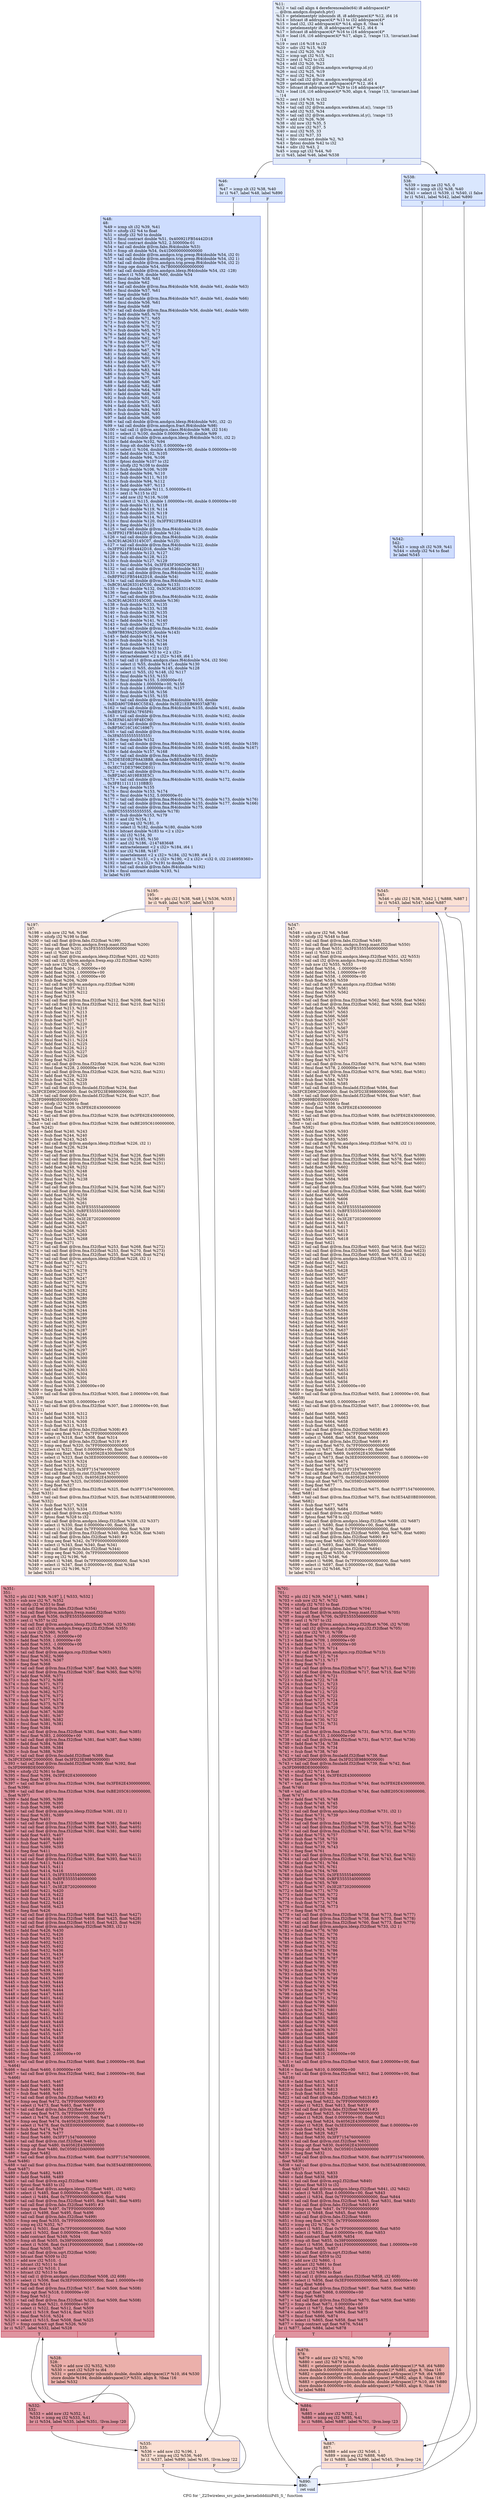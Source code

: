 digraph "CFG for '_Z25wireless_src_pulse_kernelidddiiiiPdS_S_' function" {
	label="CFG for '_Z25wireless_src_pulse_kernelidddiiiiPdS_S_' function";

	Node0x478c7a0 [shape=record,color="#3d50c3ff", style=filled, fillcolor="#c5d6f270",label="{%11:\l  %12 = tail call align 4 dereferenceable(64) i8 addrspace(4)*\l... @llvm.amdgcn.dispatch.ptr()\l  %13 = getelementptr inbounds i8, i8 addrspace(4)* %12, i64 16\l  %14 = bitcast i8 addrspace(4)* %13 to i32 addrspace(4)*\l  %15 = load i32, i32 addrspace(4)* %14, align 8, !tbaa !4\l  %16 = getelementptr i8, i8 addrspace(4)* %12, i64 6\l  %17 = bitcast i8 addrspace(4)* %16 to i16 addrspace(4)*\l  %18 = load i16, i16 addrspace(4)* %17, align 2, !range !13, !invariant.load\l... !14\l  %19 = zext i16 %18 to i32\l  %20 = udiv i32 %15, %19\l  %21 = mul i32 %20, %19\l  %22 = icmp ugt i32 %15, %21\l  %23 = zext i1 %22 to i32\l  %24 = add i32 %20, %23\l  %25 = tail call i32 @llvm.amdgcn.workgroup.id.y()\l  %26 = mul i32 %25, %19\l  %27 = mul i32 %24, %19\l  %28 = tail call i32 @llvm.amdgcn.workgroup.id.x()\l  %29 = getelementptr i8, i8 addrspace(4)* %12, i64 4\l  %30 = bitcast i8 addrspace(4)* %29 to i16 addrspace(4)*\l  %31 = load i16, i16 addrspace(4)* %30, align 4, !range !13, !invariant.load\l... !14\l  %32 = zext i16 %31 to i32\l  %33 = mul i32 %28, %32\l  %34 = tail call i32 @llvm.amdgcn.workitem.id.x(), !range !15\l  %35 = add i32 %33, %34\l  %36 = tail call i32 @llvm.amdgcn.workitem.id.y(), !range !15\l  %37 = add i32 %26, %36\l  %38 = shl nsw i32 %35, 5\l  %39 = shl nsw i32 %37, 5\l  %40 = mul i32 %35, 33\l  %41 = mul i32 %37, 33\l  %42 = fdiv contract double %2, %3\l  %43 = fptosi double %42 to i32\l  %44 = sdiv i32 %43, 2\l  %45 = icmp sgt i32 %44, %0\l  br i1 %45, label %46, label %538\l|{<s0>T|<s1>F}}"];
	Node0x478c7a0:s0 -> Node0x4791a10;
	Node0x478c7a0:s1 -> Node0x4791aa0;
	Node0x4791a10 [shape=record,color="#3d50c3ff", style=filled, fillcolor="#abc8fd70",label="{%46:\l46:                                               \l  %47 = icmp slt i32 %38, %40\l  br i1 %47, label %48, label %890\l|{<s0>T|<s1>F}}"];
	Node0x4791a10:s0 -> Node0x4791c70;
	Node0x4791a10:s1 -> Node0x4791cc0;
	Node0x4791c70 [shape=record,color="#3d50c3ff", style=filled, fillcolor="#8fb1fe70",label="{%48:\l48:                                               \l  %49 = icmp slt i32 %39, %41\l  %50 = sitofp i32 %4 to float\l  %51 = sitofp i32 %0 to double\l  %52 = fmul contract double %51, 0x400921FB54442D18\l  %53 = fmul contract double %52, 2.500000e-01\l  %54 = tail call double @llvm.fabs.f64(double %53)\l  %55 = fcmp olt double %54, 0x41D0000000000000\l  %56 = tail call double @llvm.amdgcn.trig.preop.f64(double %54, i32 0)\l  %57 = tail call double @llvm.amdgcn.trig.preop.f64(double %54, i32 1)\l  %58 = tail call double @llvm.amdgcn.trig.preop.f64(double %54, i32 2)\l  %59 = fcmp oge double %54, 0x7B00000000000000\l  %60 = tail call double @llvm.amdgcn.ldexp.f64(double %54, i32 -128)\l  %61 = select i1 %59, double %60, double %54\l  %62 = fmul double %58, %61\l  %63 = fneg double %62\l  %64 = tail call double @llvm.fma.f64(double %58, double %61, double %63)\l  %65 = fmul double %57, %61\l  %66 = fneg double %65\l  %67 = tail call double @llvm.fma.f64(double %57, double %61, double %66)\l  %68 = fmul double %56, %61\l  %69 = fneg double %68\l  %70 = tail call double @llvm.fma.f64(double %56, double %61, double %69)\l  %71 = fadd double %65, %70\l  %72 = fsub double %71, %65\l  %73 = fsub double %71, %72\l  %74 = fsub double %70, %72\l  %75 = fsub double %65, %73\l  %76 = fadd double %74, %75\l  %77 = fadd double %62, %67\l  %78 = fsub double %77, %62\l  %79 = fsub double %77, %78\l  %80 = fsub double %67, %78\l  %81 = fsub double %62, %79\l  %82 = fadd double %80, %81\l  %83 = fadd double %77, %76\l  %84 = fsub double %83, %77\l  %85 = fsub double %83, %84\l  %86 = fsub double %76, %84\l  %87 = fsub double %77, %85\l  %88 = fadd double %86, %87\l  %89 = fadd double %82, %88\l  %90 = fadd double %64, %89\l  %91 = fadd double %68, %71\l  %92 = fsub double %91, %68\l  %93 = fsub double %71, %92\l  %94 = fadd double %93, %83\l  %95 = fsub double %94, %93\l  %96 = fsub double %83, %95\l  %97 = fadd double %96, %90\l  %98 = tail call double @llvm.amdgcn.ldexp.f64(double %91, i32 -2)\l  %99 = tail call double @llvm.amdgcn.fract.f64(double %98)\l  %100 = tail call i1 @llvm.amdgcn.class.f64(double %98, i32 516)\l  %101 = select i1 %100, double 0.000000e+00, double %99\l  %102 = tail call double @llvm.amdgcn.ldexp.f64(double %101, i32 2)\l  %103 = fadd double %102, %94\l  %104 = fcmp olt double %103, 0.000000e+00\l  %105 = select i1 %104, double 4.000000e+00, double 0.000000e+00\l  %106 = fadd double %102, %105\l  %107 = fadd double %94, %106\l  %108 = fptosi double %107 to i32\l  %109 = sitofp i32 %108 to double\l  %110 = fsub double %106, %109\l  %111 = fadd double %94, %110\l  %112 = fsub double %111, %110\l  %113 = fsub double %94, %112\l  %114 = fadd double %97, %113\l  %115 = fcmp oge double %111, 5.000000e-01\l  %116 = zext i1 %115 to i32\l  %117 = add nsw i32 %116, %108\l  %118 = select i1 %115, double 1.000000e+00, double 0.000000e+00\l  %119 = fsub double %111, %118\l  %120 = fadd double %119, %114\l  %121 = fsub double %120, %119\l  %122 = fsub double %114, %121\l  %123 = fmul double %120, 0x3FF921FB54442D18\l  %124 = fneg double %123\l  %125 = tail call double @llvm.fma.f64(double %120, double\l... 0x3FF921FB54442D18, double %124)\l  %126 = tail call double @llvm.fma.f64(double %120, double\l... 0x3C91A62633145C07, double %125)\l  %127 = tail call double @llvm.fma.f64(double %122, double\l... 0x3FF921FB54442D18, double %126)\l  %128 = fadd double %123, %127\l  %129 = fsub double %128, %123\l  %130 = fsub double %127, %129\l  %131 = fmul double %54, 0x3FE45F306DC9C883\l  %132 = tail call double @llvm.rint.f64(double %131)\l  %133 = tail call double @llvm.fma.f64(double %132, double\l... 0xBFF921FB54442D18, double %54)\l  %134 = tail call double @llvm.fma.f64(double %132, double\l... 0xBC91A62633145C00, double %133)\l  %135 = fmul double %132, 0x3C91A62633145C00\l  %136 = fneg double %135\l  %137 = tail call double @llvm.fma.f64(double %132, double\l... 0x3C91A62633145C00, double %136)\l  %138 = fsub double %133, %135\l  %139 = fsub double %133, %138\l  %140 = fsub double %139, %135\l  %141 = fsub double %138, %134\l  %142 = fadd double %141, %140\l  %143 = fsub double %142, %137\l  %144 = tail call double @llvm.fma.f64(double %132, double\l... 0xB97B839A252049C0, double %143)\l  %145 = fadd double %134, %144\l  %146 = fsub double %145, %134\l  %147 = fsub double %144, %146\l  %148 = fptosi double %132 to i32\l  %149 = bitcast double %53 to \<2 x i32\>\l  %150 = extractelement \<2 x i32\> %149, i64 1\l  %151 = tail call i1 @llvm.amdgcn.class.f64(double %54, i32 504)\l  %152 = select i1 %55, double %147, double %130\l  %153 = select i1 %55, double %145, double %128\l  %154 = select i1 %55, i32 %148, i32 %117\l  %155 = fmul double %153, %153\l  %156 = fmul double %155, 5.000000e-01\l  %157 = fsub double 1.000000e+00, %156\l  %158 = fsub double 1.000000e+00, %157\l  %159 = fsub double %158, %156\l  %160 = fmul double %155, %155\l  %161 = tail call double @llvm.fma.f64(double %155, double\l... 0xBDA907DB46CC5E42, double 0x3E21EEB69037AB78)\l  %162 = tail call double @llvm.fma.f64(double %155, double %161, double\l... 0xBE927E4FA17F65F6)\l  %163 = tail call double @llvm.fma.f64(double %155, double %162, double\l... 0x3EFA01A019F4EC90)\l  %164 = tail call double @llvm.fma.f64(double %155, double %163, double\l... 0xBF56C16C16C16967)\l  %165 = tail call double @llvm.fma.f64(double %155, double %164, double\l... 0x3FA5555555555555)\l  %166 = fneg double %152\l  %167 = tail call double @llvm.fma.f64(double %153, double %166, double %159)\l  %168 = tail call double @llvm.fma.f64(double %160, double %165, double %167)\l  %169 = fadd double %157, %168\l  %170 = tail call double @llvm.fma.f64(double %155, double\l... 0x3DE5E0B2F9A43BB8, double 0xBE5AE600B42FDFA7)\l  %171 = tail call double @llvm.fma.f64(double %155, double %170, double\l... 0x3EC71DE3796CDE01)\l  %172 = tail call double @llvm.fma.f64(double %155, double %171, double\l... 0xBF2A01A019E83E5C)\l  %173 = tail call double @llvm.fma.f64(double %155, double %172, double\l... 0x3F81111111110BB3)\l  %174 = fneg double %155\l  %175 = fmul double %153, %174\l  %176 = fmul double %152, 5.000000e-01\l  %177 = tail call double @llvm.fma.f64(double %175, double %173, double %176)\l  %178 = tail call double @llvm.fma.f64(double %155, double %177, double %166)\l  %179 = tail call double @llvm.fma.f64(double %175, double\l... 0xBFC5555555555555, double %178)\l  %180 = fsub double %153, %179\l  %181 = and i32 %154, 1\l  %182 = icmp eq i32 %181, 0\l  %183 = select i1 %182, double %180, double %169\l  %184 = bitcast double %183 to \<2 x i32\>\l  %185 = shl i32 %154, 30\l  %186 = xor i32 %185, %150\l  %187 = and i32 %186, -2147483648\l  %188 = extractelement \<2 x i32\> %184, i64 1\l  %189 = xor i32 %188, %187\l  %190 = insertelement \<2 x i32\> %184, i32 %189, i64 1\l  %191 = select i1 %151, \<2 x i32\> %190, \<2 x i32\> \<i32 0, i32 2146959360\>\l  %192 = bitcast \<2 x i32\> %191 to double\l  %193 = tail call double @llvm.fabs.f64(double %192)\l  %194 = fmul contract double %193, %1\l  br label %195\l}"];
	Node0x4791c70 -> Node0x479aca0;
	Node0x479aca0 [shape=record,color="#3d50c3ff", style=filled, fillcolor="#f7b99e70",label="{%195:\l195:                                              \l  %196 = phi i32 [ %38, %48 ], [ %536, %535 ]\l  br i1 %49, label %197, label %535\l|{<s0>T|<s1>F}}"];
	Node0x479aca0:s0 -> Node0x479aee0;
	Node0x479aca0:s1 -> Node0x479ada0;
	Node0x479aee0 [shape=record,color="#3d50c3ff", style=filled, fillcolor="#efcebd70",label="{%197:\l197:                                              \l  %198 = sub nsw i32 %6, %196\l  %199 = sitofp i32 %198 to float\l  %200 = tail call float @llvm.fabs.f32(float %199)\l  %201 = tail call float @llvm.amdgcn.frexp.mant.f32(float %200)\l  %202 = fcmp olt float %201, 0x3FE5555560000000\l  %203 = zext i1 %202 to i32\l  %204 = tail call float @llvm.amdgcn.ldexp.f32(float %201, i32 %203)\l  %205 = tail call i32 @llvm.amdgcn.frexp.exp.i32.f32(float %200)\l  %206 = sub nsw i32 %205, %203\l  %207 = fadd float %204, -1.000000e+00\l  %208 = fadd float %204, 1.000000e+00\l  %209 = fadd float %208, -1.000000e+00\l  %210 = fsub float %204, %209\l  %211 = tail call float @llvm.amdgcn.rcp.f32(float %208)\l  %212 = fmul float %207, %211\l  %213 = fmul float %208, %212\l  %214 = fneg float %213\l  %215 = tail call float @llvm.fma.f32(float %212, float %208, float %214)\l  %216 = tail call float @llvm.fma.f32(float %212, float %210, float %215)\l  %217 = fadd float %213, %216\l  %218 = fsub float %217, %213\l  %219 = fsub float %216, %218\l  %220 = fsub float %207, %217\l  %221 = fsub float %207, %220\l  %222 = fsub float %221, %217\l  %223 = fsub float %222, %219\l  %224 = fadd float %220, %223\l  %225 = fmul float %211, %224\l  %226 = fadd float %212, %225\l  %227 = fsub float %226, %212\l  %228 = fsub float %225, %227\l  %229 = fmul float %226, %226\l  %230 = fneg float %229\l  %231 = tail call float @llvm.fma.f32(float %226, float %226, float %230)\l  %232 = fmul float %228, 2.000000e+00\l  %233 = tail call float @llvm.fma.f32(float %226, float %232, float %231)\l  %234 = fadd float %229, %233\l  %235 = fsub float %234, %229\l  %236 = fsub float %233, %235\l  %237 = tail call float @llvm.fmuladd.f32(float %234, float\l... 0x3FCED89C20000000, float 0x3FD23E9880000000)\l  %238 = tail call float @llvm.fmuladd.f32(float %234, float %237, float\l... 0x3FD999BDE0000000)\l  %239 = sitofp i32 %206 to float\l  %240 = fmul float %239, 0x3FE62E4300000000\l  %241 = fneg float %240\l  %242 = tail call float @llvm.fma.f32(float %239, float 0x3FE62E4300000000,\l... float %241)\l  %243 = tail call float @llvm.fma.f32(float %239, float 0xBE205C6100000000,\l... float %242)\l  %244 = fadd float %240, %243\l  %245 = fsub float %244, %240\l  %246 = fsub float %243, %245\l  %247 = tail call float @llvm.amdgcn.ldexp.f32(float %226, i32 1)\l  %248 = fmul float %226, %234\l  %249 = fneg float %248\l  %250 = tail call float @llvm.fma.f32(float %234, float %226, float %249)\l  %251 = tail call float @llvm.fma.f32(float %234, float %228, float %250)\l  %252 = tail call float @llvm.fma.f32(float %236, float %226, float %251)\l  %253 = fadd float %248, %252\l  %254 = fsub float %253, %248\l  %255 = fsub float %252, %254\l  %256 = fmul float %234, %238\l  %257 = fneg float %256\l  %258 = tail call float @llvm.fma.f32(float %234, float %238, float %257)\l  %259 = tail call float @llvm.fma.f32(float %236, float %238, float %258)\l  %260 = fadd float %256, %259\l  %261 = fsub float %260, %256\l  %262 = fsub float %259, %261\l  %263 = fadd float %260, 0x3FE5555540000000\l  %264 = fadd float %263, 0xBFE5555540000000\l  %265 = fsub float %260, %264\l  %266 = fadd float %262, 0x3E2E720200000000\l  %267 = fadd float %266, %265\l  %268 = fadd float %263, %267\l  %269 = fsub float %268, %263\l  %270 = fsub float %267, %269\l  %271 = fmul float %253, %268\l  %272 = fneg float %271\l  %273 = tail call float @llvm.fma.f32(float %253, float %268, float %272)\l  %274 = tail call float @llvm.fma.f32(float %253, float %270, float %273)\l  %275 = tail call float @llvm.fma.f32(float %255, float %268, float %274)\l  %276 = tail call float @llvm.amdgcn.ldexp.f32(float %228, i32 1)\l  %277 = fadd float %271, %275\l  %278 = fsub float %277, %271\l  %279 = fsub float %275, %278\l  %280 = fadd float %247, %277\l  %281 = fsub float %280, %247\l  %282 = fsub float %277, %281\l  %283 = fadd float %276, %279\l  %284 = fadd float %283, %282\l  %285 = fadd float %280, %284\l  %286 = fsub float %285, %280\l  %287 = fsub float %284, %286\l  %288 = fadd float %244, %285\l  %289 = fsub float %288, %244\l  %290 = fsub float %288, %289\l  %291 = fsub float %244, %290\l  %292 = fsub float %285, %289\l  %293 = fadd float %292, %291\l  %294 = fadd float %246, %287\l  %295 = fsub float %294, %246\l  %296 = fsub float %294, %295\l  %297 = fsub float %246, %296\l  %298 = fsub float %287, %295\l  %299 = fadd float %298, %297\l  %300 = fadd float %294, %293\l  %301 = fadd float %288, %300\l  %302 = fsub float %301, %288\l  %303 = fsub float %300, %302\l  %304 = fadd float %299, %303\l  %305 = fadd float %301, %304\l  %306 = fsub float %305, %301\l  %307 = fsub float %304, %306\l  %308 = fmul float %305, 2.000000e+00\l  %309 = fneg float %308\l  %310 = tail call float @llvm.fma.f32(float %305, float 2.000000e+00, float\l... %309)\l  %311 = fmul float %305, 0.000000e+00\l  %312 = tail call float @llvm.fma.f32(float %307, float 2.000000e+00, float\l... %311)\l  %313 = fadd float %310, %312\l  %314 = fadd float %308, %313\l  %315 = fsub float %314, %308\l  %316 = fsub float %313, %315\l  %317 = tail call float @llvm.fabs.f32(float %308) #3\l  %318 = fcmp oeq float %317, 0x7FF0000000000000\l  %319 = select i1 %318, float %308, float %314\l  %320 = tail call float @llvm.fabs.f32(float %319) #3\l  %321 = fcmp oeq float %320, 0x7FF0000000000000\l  %322 = select i1 %321, float 0.000000e+00, float %316\l  %323 = fcmp oeq float %319, 0x40562E4300000000\l  %324 = select i1 %323, float 0x3EE0000000000000, float 0.000000e+00\l  %325 = fsub float %319, %324\l  %326 = fadd float %324, %322\l  %327 = fmul float %325, 0x3FF7154760000000\l  %328 = tail call float @llvm.rint.f32(float %327)\l  %329 = fcmp ogt float %325, 0x40562E4300000000\l  %330 = fcmp olt float %325, 0xC059D1DA00000000\l  %331 = fneg float %327\l  %332 = tail call float @llvm.fma.f32(float %325, float 0x3FF7154760000000,\l... float %331)\l  %333 = tail call float @llvm.fma.f32(float %325, float 0x3E54AE0BE0000000,\l... float %332)\l  %334 = fsub float %327, %328\l  %335 = fadd float %333, %334\l  %336 = tail call float @llvm.exp2.f32(float %335)\l  %337 = fptosi float %328 to i32\l  %338 = tail call float @llvm.amdgcn.ldexp.f32(float %336, i32 %337)\l  %339 = select i1 %330, float 0.000000e+00, float %338\l  %340 = select i1 %329, float 0x7FF0000000000000, float %339\l  %341 = tail call float @llvm.fma.f32(float %340, float %326, float %340)\l  %342 = tail call float @llvm.fabs.f32(float %340) #3\l  %343 = fcmp oeq float %342, 0x7FF0000000000000\l  %344 = select i1 %343, float %340, float %341\l  %345 = tail call float @llvm.fabs.f32(float %344)\l  %346 = fcmp oeq float %200, 0x7FF0000000000000\l  %347 = icmp eq i32 %196, %6\l  %348 = select i1 %346, float 0x7FF0000000000000, float %345\l  %349 = select i1 %347, float 0.000000e+00, float %348\l  %350 = mul nsw i32 %196, %27\l  br label %351\l}"];
	Node0x479aee0 -> Node0x47a3110;
	Node0x47a3110 [shape=record,color="#b70d28ff", style=filled, fillcolor="#b70d2870",label="{%351:\l351:                                              \l  %352 = phi i32 [ %39, %197 ], [ %533, %532 ]\l  %353 = sub nsw i32 %7, %352\l  %354 = sitofp i32 %353 to float\l  %355 = tail call float @llvm.fabs.f32(float %354)\l  %356 = tail call float @llvm.amdgcn.frexp.mant.f32(float %355)\l  %357 = fcmp olt float %356, 0x3FE5555560000000\l  %358 = zext i1 %357 to i32\l  %359 = tail call float @llvm.amdgcn.ldexp.f32(float %356, i32 %358)\l  %360 = tail call i32 @llvm.amdgcn.frexp.exp.i32.f32(float %355)\l  %361 = sub nsw i32 %360, %358\l  %362 = fadd float %359, -1.000000e+00\l  %363 = fadd float %359, 1.000000e+00\l  %364 = fadd float %363, -1.000000e+00\l  %365 = fsub float %359, %364\l  %366 = tail call float @llvm.amdgcn.rcp.f32(float %363)\l  %367 = fmul float %362, %366\l  %368 = fmul float %363, %367\l  %369 = fneg float %368\l  %370 = tail call float @llvm.fma.f32(float %367, float %363, float %369)\l  %371 = tail call float @llvm.fma.f32(float %367, float %365, float %370)\l  %372 = fadd float %368, %371\l  %373 = fsub float %372, %368\l  %374 = fsub float %371, %373\l  %375 = fsub float %362, %372\l  %376 = fsub float %362, %375\l  %377 = fsub float %376, %372\l  %378 = fsub float %377, %374\l  %379 = fadd float %375, %378\l  %380 = fmul float %366, %379\l  %381 = fadd float %367, %380\l  %382 = fsub float %381, %367\l  %383 = fsub float %380, %382\l  %384 = fmul float %381, %381\l  %385 = fneg float %384\l  %386 = tail call float @llvm.fma.f32(float %381, float %381, float %385)\l  %387 = fmul float %383, 2.000000e+00\l  %388 = tail call float @llvm.fma.f32(float %381, float %387, float %386)\l  %389 = fadd float %384, %388\l  %390 = fsub float %389, %384\l  %391 = fsub float %388, %390\l  %392 = tail call float @llvm.fmuladd.f32(float %389, float\l... 0x3FCED89C20000000, float 0x3FD23E9880000000)\l  %393 = tail call float @llvm.fmuladd.f32(float %389, float %392, float\l... 0x3FD999BDE0000000)\l  %394 = sitofp i32 %361 to float\l  %395 = fmul float %394, 0x3FE62E4300000000\l  %396 = fneg float %395\l  %397 = tail call float @llvm.fma.f32(float %394, float 0x3FE62E4300000000,\l... float %396)\l  %398 = tail call float @llvm.fma.f32(float %394, float 0xBE205C6100000000,\l... float %397)\l  %399 = fadd float %395, %398\l  %400 = fsub float %399, %395\l  %401 = fsub float %398, %400\l  %402 = tail call float @llvm.amdgcn.ldexp.f32(float %381, i32 1)\l  %403 = fmul float %381, %389\l  %404 = fneg float %403\l  %405 = tail call float @llvm.fma.f32(float %389, float %381, float %404)\l  %406 = tail call float @llvm.fma.f32(float %389, float %383, float %405)\l  %407 = tail call float @llvm.fma.f32(float %391, float %381, float %406)\l  %408 = fadd float %403, %407\l  %409 = fsub float %408, %403\l  %410 = fsub float %407, %409\l  %411 = fmul float %389, %393\l  %412 = fneg float %411\l  %413 = tail call float @llvm.fma.f32(float %389, float %393, float %412)\l  %414 = tail call float @llvm.fma.f32(float %391, float %393, float %413)\l  %415 = fadd float %411, %414\l  %416 = fsub float %415, %411\l  %417 = fsub float %414, %416\l  %418 = fadd float %415, 0x3FE5555540000000\l  %419 = fadd float %418, 0xBFE5555540000000\l  %420 = fsub float %415, %419\l  %421 = fadd float %417, 0x3E2E720200000000\l  %422 = fadd float %421, %420\l  %423 = fadd float %418, %422\l  %424 = fsub float %423, %418\l  %425 = fsub float %422, %424\l  %426 = fmul float %408, %423\l  %427 = fneg float %426\l  %428 = tail call float @llvm.fma.f32(float %408, float %423, float %427)\l  %429 = tail call float @llvm.fma.f32(float %408, float %425, float %428)\l  %430 = tail call float @llvm.fma.f32(float %410, float %423, float %429)\l  %431 = tail call float @llvm.amdgcn.ldexp.f32(float %383, i32 1)\l  %432 = fadd float %426, %430\l  %433 = fsub float %432, %426\l  %434 = fsub float %430, %433\l  %435 = fadd float %402, %432\l  %436 = fsub float %435, %402\l  %437 = fsub float %432, %436\l  %438 = fadd float %431, %434\l  %439 = fadd float %438, %437\l  %440 = fadd float %435, %439\l  %441 = fsub float %440, %435\l  %442 = fsub float %439, %441\l  %443 = fadd float %399, %440\l  %444 = fsub float %443, %399\l  %445 = fsub float %443, %444\l  %446 = fsub float %399, %445\l  %447 = fsub float %440, %444\l  %448 = fadd float %447, %446\l  %449 = fadd float %401, %442\l  %450 = fsub float %449, %401\l  %451 = fsub float %449, %450\l  %452 = fsub float %401, %451\l  %453 = fsub float %442, %450\l  %454 = fadd float %453, %452\l  %455 = fadd float %449, %448\l  %456 = fadd float %443, %455\l  %457 = fsub float %456, %443\l  %458 = fsub float %455, %457\l  %459 = fadd float %454, %458\l  %460 = fadd float %456, %459\l  %461 = fsub float %460, %456\l  %462 = fsub float %459, %461\l  %463 = fmul float %460, 2.000000e+00\l  %464 = fneg float %463\l  %465 = tail call float @llvm.fma.f32(float %460, float 2.000000e+00, float\l... %464)\l  %466 = fmul float %460, 0.000000e+00\l  %467 = tail call float @llvm.fma.f32(float %462, float 2.000000e+00, float\l... %466)\l  %468 = fadd float %465, %467\l  %469 = fadd float %463, %468\l  %470 = fsub float %469, %463\l  %471 = fsub float %468, %470\l  %472 = tail call float @llvm.fabs.f32(float %463) #3\l  %473 = fcmp oeq float %472, 0x7FF0000000000000\l  %474 = select i1 %473, float %463, float %469\l  %475 = tail call float @llvm.fabs.f32(float %474) #3\l  %476 = fcmp oeq float %475, 0x7FF0000000000000\l  %477 = select i1 %476, float 0.000000e+00, float %471\l  %478 = fcmp oeq float %474, 0x40562E4300000000\l  %479 = select i1 %478, float 0x3EE0000000000000, float 0.000000e+00\l  %480 = fsub float %474, %479\l  %481 = fadd float %479, %477\l  %482 = fmul float %480, 0x3FF7154760000000\l  %483 = tail call float @llvm.rint.f32(float %482)\l  %484 = fcmp ogt float %480, 0x40562E4300000000\l  %485 = fcmp olt float %480, 0xC059D1DA00000000\l  %486 = fneg float %482\l  %487 = tail call float @llvm.fma.f32(float %480, float 0x3FF7154760000000,\l... float %486)\l  %488 = tail call float @llvm.fma.f32(float %480, float 0x3E54AE0BE0000000,\l... float %487)\l  %489 = fsub float %482, %483\l  %490 = fadd float %488, %489\l  %491 = tail call float @llvm.exp2.f32(float %490)\l  %492 = fptosi float %483 to i32\l  %493 = tail call float @llvm.amdgcn.ldexp.f32(float %491, i32 %492)\l  %494 = select i1 %485, float 0.000000e+00, float %493\l  %495 = select i1 %484, float 0x7FF0000000000000, float %494\l  %496 = tail call float @llvm.fma.f32(float %495, float %481, float %495)\l  %497 = tail call float @llvm.fabs.f32(float %495) #3\l  %498 = fcmp oeq float %497, 0x7FF0000000000000\l  %499 = select i1 %498, float %495, float %496\l  %500 = tail call float @llvm.fabs.f32(float %499)\l  %501 = fcmp oeq float %355, 0x7FF0000000000000\l  %502 = icmp eq i32 %352, %7\l  %503 = select i1 %501, float 0x7FF0000000000000, float %500\l  %504 = select i1 %502, float 0.000000e+00, float %503\l  %505 = fadd contract float %349, %504\l  %506 = fcmp olt float %505, 0x39F0000000000000\l  %507 = select i1 %506, float 0x41F0000000000000, float 1.000000e+00\l  %508 = fmul float %505, %507\l  %509 = tail call float @llvm.sqrt.f32(float %508)\l  %510 = bitcast float %509 to i32\l  %511 = add nsw i32 %510, -1\l  %512 = bitcast i32 %511 to float\l  %513 = add nsw i32 %510, 1\l  %514 = bitcast i32 %513 to float\l  %515 = tail call i1 @llvm.amdgcn.class.f32(float %508, i32 608)\l  %516 = select i1 %506, float 0x3EF0000000000000, float 1.000000e+00\l  %517 = fneg float %514\l  %518 = tail call float @llvm.fma.f32(float %517, float %509, float %508)\l  %519 = fcmp ogt float %518, 0.000000e+00\l  %520 = fneg float %512\l  %521 = tail call float @llvm.fma.f32(float %520, float %509, float %508)\l  %522 = fcmp ole float %521, 0.000000e+00\l  %523 = select i1 %522, float %512, float %509\l  %524 = select i1 %519, float %514, float %523\l  %525 = fmul float %516, %524\l  %526 = select i1 %515, float %508, float %525\l  %527 = fcmp contract ugt float %526, %50\l  br i1 %527, label %532, label %528\l|{<s0>T|<s1>F}}"];
	Node0x47a3110:s0 -> Node0x47a31d0;
	Node0x47a3110:s1 -> Node0x479ec80;
	Node0x479ec80 [shape=record,color="#3d50c3ff", style=filled, fillcolor="#d24b4070",label="{%528:\l528:                                              \l  %529 = add nsw i32 %352, %350\l  %530 = sext i32 %529 to i64\l  %531 = getelementptr inbounds double, double addrspace(1)* %10, i64 %530\l  store double %194, double addrspace(1)* %531, align 8, !tbaa !16\l  br label %532\l}"];
	Node0x479ec80 -> Node0x47a31d0;
	Node0x47a31d0 [shape=record,color="#b70d28ff", style=filled, fillcolor="#b70d2870",label="{%532:\l532:                                              \l  %533 = add nsw i32 %352, 1\l  %534 = icmp eq i32 %533, %41\l  br i1 %534, label %535, label %351, !llvm.loop !20\l|{<s0>T|<s1>F}}"];
	Node0x47a31d0:s0 -> Node0x479ada0;
	Node0x47a31d0:s1 -> Node0x47a3110;
	Node0x479ada0 [shape=record,color="#3d50c3ff", style=filled, fillcolor="#f7b99e70",label="{%535:\l535:                                              \l  %536 = add nsw i32 %196, 1\l  %537 = icmp eq i32 %536, %40\l  br i1 %537, label %890, label %195, !llvm.loop !22\l|{<s0>T|<s1>F}}"];
	Node0x479ada0:s0 -> Node0x4791cc0;
	Node0x479ada0:s1 -> Node0x479aca0;
	Node0x4791aa0 [shape=record,color="#3d50c3ff", style=filled, fillcolor="#abc8fd70",label="{%538:\l538:                                              \l  %539 = icmp ne i32 %5, 0\l  %540 = icmp slt i32 %38, %40\l  %541 = select i1 %539, i1 %540, i1 false\l  br i1 %541, label %542, label %890\l|{<s0>T|<s1>F}}"];
	Node0x4791aa0:s0 -> Node0x47ad450;
	Node0x4791aa0:s1 -> Node0x4791cc0;
	Node0x47ad450 [shape=record,color="#3d50c3ff", style=filled, fillcolor="#8fb1fe70",label="{%542:\l542:                                              \l  %543 = icmp slt i32 %39, %41\l  %544 = sitofp i32 %4 to float\l  br label %545\l}"];
	Node0x47ad450 -> Node0x47ad650;
	Node0x47ad650 [shape=record,color="#3d50c3ff", style=filled, fillcolor="#f7b99e70",label="{%545:\l545:                                              \l  %546 = phi i32 [ %38, %542 ], [ %888, %887 ]\l  br i1 %543, label %547, label %887\l|{<s0>T|<s1>F}}"];
	Node0x47ad650:s0 -> Node0x47ad850;
	Node0x47ad650:s1 -> Node0x47ad710;
	Node0x47ad850 [shape=record,color="#3d50c3ff", style=filled, fillcolor="#efcebd70",label="{%547:\l547:                                              \l  %548 = sub nsw i32 %6, %546\l  %549 = sitofp i32 %548 to float\l  %550 = tail call float @llvm.fabs.f32(float %549)\l  %551 = tail call float @llvm.amdgcn.frexp.mant.f32(float %550)\l  %552 = fcmp olt float %551, 0x3FE5555560000000\l  %553 = zext i1 %552 to i32\l  %554 = tail call float @llvm.amdgcn.ldexp.f32(float %551, i32 %553)\l  %555 = tail call i32 @llvm.amdgcn.frexp.exp.i32.f32(float %550)\l  %556 = sub nsw i32 %555, %553\l  %557 = fadd float %554, -1.000000e+00\l  %558 = fadd float %554, 1.000000e+00\l  %559 = fadd float %558, -1.000000e+00\l  %560 = fsub float %554, %559\l  %561 = tail call float @llvm.amdgcn.rcp.f32(float %558)\l  %562 = fmul float %557, %561\l  %563 = fmul float %558, %562\l  %564 = fneg float %563\l  %565 = tail call float @llvm.fma.f32(float %562, float %558, float %564)\l  %566 = tail call float @llvm.fma.f32(float %562, float %560, float %565)\l  %567 = fadd float %563, %566\l  %568 = fsub float %567, %563\l  %569 = fsub float %566, %568\l  %570 = fsub float %557, %567\l  %571 = fsub float %557, %570\l  %572 = fsub float %571, %567\l  %573 = fsub float %572, %569\l  %574 = fadd float %570, %573\l  %575 = fmul float %561, %574\l  %576 = fadd float %562, %575\l  %577 = fsub float %576, %562\l  %578 = fsub float %575, %577\l  %579 = fmul float %576, %576\l  %580 = fneg float %579\l  %581 = tail call float @llvm.fma.f32(float %576, float %576, float %580)\l  %582 = fmul float %578, 2.000000e+00\l  %583 = tail call float @llvm.fma.f32(float %576, float %582, float %581)\l  %584 = fadd float %579, %583\l  %585 = fsub float %584, %579\l  %586 = fsub float %583, %585\l  %587 = tail call float @llvm.fmuladd.f32(float %584, float\l... 0x3FCED89C20000000, float 0x3FD23E9880000000)\l  %588 = tail call float @llvm.fmuladd.f32(float %584, float %587, float\l... 0x3FD999BDE0000000)\l  %589 = sitofp i32 %556 to float\l  %590 = fmul float %589, 0x3FE62E4300000000\l  %591 = fneg float %590\l  %592 = tail call float @llvm.fma.f32(float %589, float 0x3FE62E4300000000,\l... float %591)\l  %593 = tail call float @llvm.fma.f32(float %589, float 0xBE205C6100000000,\l... float %592)\l  %594 = fadd float %590, %593\l  %595 = fsub float %594, %590\l  %596 = fsub float %593, %595\l  %597 = tail call float @llvm.amdgcn.ldexp.f32(float %576, i32 1)\l  %598 = fmul float %576, %584\l  %599 = fneg float %598\l  %600 = tail call float @llvm.fma.f32(float %584, float %576, float %599)\l  %601 = tail call float @llvm.fma.f32(float %584, float %578, float %600)\l  %602 = tail call float @llvm.fma.f32(float %586, float %576, float %601)\l  %603 = fadd float %598, %602\l  %604 = fsub float %603, %598\l  %605 = fsub float %602, %604\l  %606 = fmul float %584, %588\l  %607 = fneg float %606\l  %608 = tail call float @llvm.fma.f32(float %584, float %588, float %607)\l  %609 = tail call float @llvm.fma.f32(float %586, float %588, float %608)\l  %610 = fadd float %606, %609\l  %611 = fsub float %610, %606\l  %612 = fsub float %609, %611\l  %613 = fadd float %610, 0x3FE5555540000000\l  %614 = fadd float %613, 0xBFE5555540000000\l  %615 = fsub float %610, %614\l  %616 = fadd float %612, 0x3E2E720200000000\l  %617 = fadd float %616, %615\l  %618 = fadd float %613, %617\l  %619 = fsub float %618, %613\l  %620 = fsub float %617, %619\l  %621 = fmul float %603, %618\l  %622 = fneg float %621\l  %623 = tail call float @llvm.fma.f32(float %603, float %618, float %622)\l  %624 = tail call float @llvm.fma.f32(float %603, float %620, float %623)\l  %625 = tail call float @llvm.fma.f32(float %605, float %618, float %624)\l  %626 = tail call float @llvm.amdgcn.ldexp.f32(float %578, i32 1)\l  %627 = fadd float %621, %625\l  %628 = fsub float %627, %621\l  %629 = fsub float %625, %628\l  %630 = fadd float %597, %627\l  %631 = fsub float %630, %597\l  %632 = fsub float %627, %631\l  %633 = fadd float %626, %629\l  %634 = fadd float %633, %632\l  %635 = fadd float %630, %634\l  %636 = fsub float %635, %630\l  %637 = fsub float %634, %636\l  %638 = fadd float %594, %635\l  %639 = fsub float %638, %594\l  %640 = fsub float %638, %639\l  %641 = fsub float %594, %640\l  %642 = fsub float %635, %639\l  %643 = fadd float %642, %641\l  %644 = fadd float %596, %637\l  %645 = fsub float %644, %596\l  %646 = fsub float %644, %645\l  %647 = fsub float %596, %646\l  %648 = fsub float %637, %645\l  %649 = fadd float %648, %647\l  %650 = fadd float %644, %643\l  %651 = fadd float %638, %650\l  %652 = fsub float %651, %638\l  %653 = fsub float %650, %652\l  %654 = fadd float %649, %653\l  %655 = fadd float %651, %654\l  %656 = fsub float %655, %651\l  %657 = fsub float %654, %656\l  %658 = fmul float %655, 2.000000e+00\l  %659 = fneg float %658\l  %660 = tail call float @llvm.fma.f32(float %655, float 2.000000e+00, float\l... %659)\l  %661 = fmul float %655, 0.000000e+00\l  %662 = tail call float @llvm.fma.f32(float %657, float 2.000000e+00, float\l... %661)\l  %663 = fadd float %660, %662\l  %664 = fadd float %658, %663\l  %665 = fsub float %664, %658\l  %666 = fsub float %663, %665\l  %667 = tail call float @llvm.fabs.f32(float %658) #3\l  %668 = fcmp oeq float %667, 0x7FF0000000000000\l  %669 = select i1 %668, float %658, float %664\l  %670 = tail call float @llvm.fabs.f32(float %669) #3\l  %671 = fcmp oeq float %670, 0x7FF0000000000000\l  %672 = select i1 %671, float 0.000000e+00, float %666\l  %673 = fcmp oeq float %669, 0x40562E4300000000\l  %674 = select i1 %673, float 0x3EE0000000000000, float 0.000000e+00\l  %675 = fsub float %669, %674\l  %676 = fadd float %674, %672\l  %677 = fmul float %675, 0x3FF7154760000000\l  %678 = tail call float @llvm.rint.f32(float %677)\l  %679 = fcmp ogt float %675, 0x40562E4300000000\l  %680 = fcmp olt float %675, 0xC059D1DA00000000\l  %681 = fneg float %677\l  %682 = tail call float @llvm.fma.f32(float %675, float 0x3FF7154760000000,\l... float %681)\l  %683 = tail call float @llvm.fma.f32(float %675, float 0x3E54AE0BE0000000,\l... float %682)\l  %684 = fsub float %677, %678\l  %685 = fadd float %683, %684\l  %686 = tail call float @llvm.exp2.f32(float %685)\l  %687 = fptosi float %678 to i32\l  %688 = tail call float @llvm.amdgcn.ldexp.f32(float %686, i32 %687)\l  %689 = select i1 %680, float 0.000000e+00, float %688\l  %690 = select i1 %679, float 0x7FF0000000000000, float %689\l  %691 = tail call float @llvm.fma.f32(float %690, float %676, float %690)\l  %692 = tail call float @llvm.fabs.f32(float %690) #3\l  %693 = fcmp oeq float %692, 0x7FF0000000000000\l  %694 = select i1 %693, float %690, float %691\l  %695 = tail call float @llvm.fabs.f32(float %694)\l  %696 = fcmp oeq float %550, 0x7FF0000000000000\l  %697 = icmp eq i32 %546, %6\l  %698 = select i1 %696, float 0x7FF0000000000000, float %695\l  %699 = select i1 %697, float 0.000000e+00, float %698\l  %700 = mul nsw i32 %546, %27\l  br label %701\l}"];
	Node0x47ad850 -> Node0x47b42a0;
	Node0x47b42a0 [shape=record,color="#b70d28ff", style=filled, fillcolor="#b70d2870",label="{%701:\l701:                                              \l  %702 = phi i32 [ %39, %547 ], [ %885, %884 ]\l  %703 = sub nsw i32 %7, %702\l  %704 = sitofp i32 %703 to float\l  %705 = tail call float @llvm.fabs.f32(float %704)\l  %706 = tail call float @llvm.amdgcn.frexp.mant.f32(float %705)\l  %707 = fcmp olt float %706, 0x3FE5555560000000\l  %708 = zext i1 %707 to i32\l  %709 = tail call float @llvm.amdgcn.ldexp.f32(float %706, i32 %708)\l  %710 = tail call i32 @llvm.amdgcn.frexp.exp.i32.f32(float %705)\l  %711 = sub nsw i32 %710, %708\l  %712 = fadd float %709, -1.000000e+00\l  %713 = fadd float %709, 1.000000e+00\l  %714 = fadd float %713, -1.000000e+00\l  %715 = fsub float %709, %714\l  %716 = tail call float @llvm.amdgcn.rcp.f32(float %713)\l  %717 = fmul float %712, %716\l  %718 = fmul float %713, %717\l  %719 = fneg float %718\l  %720 = tail call float @llvm.fma.f32(float %717, float %713, float %719)\l  %721 = tail call float @llvm.fma.f32(float %717, float %715, float %720)\l  %722 = fadd float %718, %721\l  %723 = fsub float %722, %718\l  %724 = fsub float %721, %723\l  %725 = fsub float %712, %722\l  %726 = fsub float %712, %725\l  %727 = fsub float %726, %722\l  %728 = fsub float %727, %724\l  %729 = fadd float %725, %728\l  %730 = fmul float %716, %729\l  %731 = fadd float %717, %730\l  %732 = fsub float %731, %717\l  %733 = fsub float %730, %732\l  %734 = fmul float %731, %731\l  %735 = fneg float %734\l  %736 = tail call float @llvm.fma.f32(float %731, float %731, float %735)\l  %737 = fmul float %733, 2.000000e+00\l  %738 = tail call float @llvm.fma.f32(float %731, float %737, float %736)\l  %739 = fadd float %734, %738\l  %740 = fsub float %739, %734\l  %741 = fsub float %738, %740\l  %742 = tail call float @llvm.fmuladd.f32(float %739, float\l... 0x3FCED89C20000000, float 0x3FD23E9880000000)\l  %743 = tail call float @llvm.fmuladd.f32(float %739, float %742, float\l... 0x3FD999BDE0000000)\l  %744 = sitofp i32 %711 to float\l  %745 = fmul float %744, 0x3FE62E4300000000\l  %746 = fneg float %745\l  %747 = tail call float @llvm.fma.f32(float %744, float 0x3FE62E4300000000,\l... float %746)\l  %748 = tail call float @llvm.fma.f32(float %744, float 0xBE205C6100000000,\l... float %747)\l  %749 = fadd float %745, %748\l  %750 = fsub float %749, %745\l  %751 = fsub float %748, %750\l  %752 = tail call float @llvm.amdgcn.ldexp.f32(float %731, i32 1)\l  %753 = fmul float %731, %739\l  %754 = fneg float %753\l  %755 = tail call float @llvm.fma.f32(float %739, float %731, float %754)\l  %756 = tail call float @llvm.fma.f32(float %739, float %733, float %755)\l  %757 = tail call float @llvm.fma.f32(float %741, float %731, float %756)\l  %758 = fadd float %753, %757\l  %759 = fsub float %758, %753\l  %760 = fsub float %757, %759\l  %761 = fmul float %739, %743\l  %762 = fneg float %761\l  %763 = tail call float @llvm.fma.f32(float %739, float %743, float %762)\l  %764 = tail call float @llvm.fma.f32(float %741, float %743, float %763)\l  %765 = fadd float %761, %764\l  %766 = fsub float %765, %761\l  %767 = fsub float %764, %766\l  %768 = fadd float %765, 0x3FE5555540000000\l  %769 = fadd float %768, 0xBFE5555540000000\l  %770 = fsub float %765, %769\l  %771 = fadd float %767, 0x3E2E720200000000\l  %772 = fadd float %771, %770\l  %773 = fadd float %768, %772\l  %774 = fsub float %773, %768\l  %775 = fsub float %772, %774\l  %776 = fmul float %758, %773\l  %777 = fneg float %776\l  %778 = tail call float @llvm.fma.f32(float %758, float %773, float %777)\l  %779 = tail call float @llvm.fma.f32(float %758, float %775, float %778)\l  %780 = tail call float @llvm.fma.f32(float %760, float %773, float %779)\l  %781 = tail call float @llvm.amdgcn.ldexp.f32(float %733, i32 1)\l  %782 = fadd float %776, %780\l  %783 = fsub float %782, %776\l  %784 = fsub float %780, %783\l  %785 = fadd float %752, %782\l  %786 = fsub float %785, %752\l  %787 = fsub float %782, %786\l  %788 = fadd float %781, %784\l  %789 = fadd float %788, %787\l  %790 = fadd float %785, %789\l  %791 = fsub float %790, %785\l  %792 = fsub float %789, %791\l  %793 = fadd float %749, %790\l  %794 = fsub float %793, %749\l  %795 = fsub float %793, %794\l  %796 = fsub float %749, %795\l  %797 = fsub float %790, %794\l  %798 = fadd float %797, %796\l  %799 = fadd float %751, %792\l  %800 = fsub float %799, %751\l  %801 = fsub float %799, %800\l  %802 = fsub float %751, %801\l  %803 = fsub float %792, %800\l  %804 = fadd float %803, %802\l  %805 = fadd float %799, %798\l  %806 = fadd float %793, %805\l  %807 = fsub float %806, %793\l  %808 = fsub float %805, %807\l  %809 = fadd float %804, %808\l  %810 = fadd float %806, %809\l  %811 = fsub float %810, %806\l  %812 = fsub float %809, %811\l  %813 = fmul float %810, 2.000000e+00\l  %814 = fneg float %813\l  %815 = tail call float @llvm.fma.f32(float %810, float 2.000000e+00, float\l... %814)\l  %816 = fmul float %810, 0.000000e+00\l  %817 = tail call float @llvm.fma.f32(float %812, float 2.000000e+00, float\l... %816)\l  %818 = fadd float %815, %817\l  %819 = fadd float %813, %818\l  %820 = fsub float %819, %813\l  %821 = fsub float %818, %820\l  %822 = tail call float @llvm.fabs.f32(float %813) #3\l  %823 = fcmp oeq float %822, 0x7FF0000000000000\l  %824 = select i1 %823, float %813, float %819\l  %825 = tail call float @llvm.fabs.f32(float %824) #3\l  %826 = fcmp oeq float %825, 0x7FF0000000000000\l  %827 = select i1 %826, float 0.000000e+00, float %821\l  %828 = fcmp oeq float %824, 0x40562E4300000000\l  %829 = select i1 %828, float 0x3EE0000000000000, float 0.000000e+00\l  %830 = fsub float %824, %829\l  %831 = fadd float %829, %827\l  %832 = fmul float %830, 0x3FF7154760000000\l  %833 = tail call float @llvm.rint.f32(float %832)\l  %834 = fcmp ogt float %830, 0x40562E4300000000\l  %835 = fcmp olt float %830, 0xC059D1DA00000000\l  %836 = fneg float %832\l  %837 = tail call float @llvm.fma.f32(float %830, float 0x3FF7154760000000,\l... float %836)\l  %838 = tail call float @llvm.fma.f32(float %830, float 0x3E54AE0BE0000000,\l... float %837)\l  %839 = fsub float %832, %833\l  %840 = fadd float %838, %839\l  %841 = tail call float @llvm.exp2.f32(float %840)\l  %842 = fptosi float %833 to i32\l  %843 = tail call float @llvm.amdgcn.ldexp.f32(float %841, i32 %842)\l  %844 = select i1 %835, float 0.000000e+00, float %843\l  %845 = select i1 %834, float 0x7FF0000000000000, float %844\l  %846 = tail call float @llvm.fma.f32(float %845, float %831, float %845)\l  %847 = tail call float @llvm.fabs.f32(float %845) #3\l  %848 = fcmp oeq float %847, 0x7FF0000000000000\l  %849 = select i1 %848, float %845, float %846\l  %850 = tail call float @llvm.fabs.f32(float %849)\l  %851 = fcmp oeq float %705, 0x7FF0000000000000\l  %852 = icmp eq i32 %702, %7\l  %853 = select i1 %851, float 0x7FF0000000000000, float %850\l  %854 = select i1 %852, float 0.000000e+00, float %853\l  %855 = fadd contract float %699, %854\l  %856 = fcmp olt float %855, 0x39F0000000000000\l  %857 = select i1 %856, float 0x41F0000000000000, float 1.000000e+00\l  %858 = fmul float %855, %857\l  %859 = tail call float @llvm.sqrt.f32(float %858)\l  %860 = bitcast float %859 to i32\l  %861 = add nsw i32 %860, -1\l  %862 = bitcast i32 %861 to float\l  %863 = add nsw i32 %860, 1\l  %864 = bitcast i32 %863 to float\l  %865 = tail call i1 @llvm.amdgcn.class.f32(float %858, i32 608)\l  %866 = select i1 %856, float 0x3EF0000000000000, float 1.000000e+00\l  %867 = fneg float %864\l  %868 = tail call float @llvm.fma.f32(float %867, float %859, float %858)\l  %869 = fcmp ogt float %868, 0.000000e+00\l  %870 = fneg float %862\l  %871 = tail call float @llvm.fma.f32(float %870, float %859, float %858)\l  %872 = fcmp ole float %871, 0.000000e+00\l  %873 = select i1 %872, float %862, float %859\l  %874 = select i1 %869, float %864, float %873\l  %875 = fmul float %866, %874\l  %876 = select i1 %865, float %858, float %875\l  %877 = fcmp contract ugt float %876, %544\l  br i1 %877, label %884, label %878\l|{<s0>T|<s1>F}}"];
	Node0x47b42a0:s0 -> Node0x47b4360;
	Node0x47b42a0:s1 -> Node0x47bbc50;
	Node0x47bbc50 [shape=record,color="#3d50c3ff", style=filled, fillcolor="#d24b4070",label="{%878:\l878:                                              \l  %879 = add nsw i32 %702, %700\l  %880 = sext i32 %879 to i64\l  %881 = getelementptr inbounds double, double addrspace(1)* %8, i64 %880\l  store double 0.000000e+00, double addrspace(1)* %881, align 8, !tbaa !16\l  %882 = getelementptr inbounds double, double addrspace(1)* %9, i64 %880\l  store double 0.000000e+00, double addrspace(1)* %882, align 8, !tbaa !16\l  %883 = getelementptr inbounds double, double addrspace(1)* %10, i64 %880\l  store double 0.000000e+00, double addrspace(1)* %883, align 8, !tbaa !16\l  br label %884\l}"];
	Node0x47bbc50 -> Node0x47b4360;
	Node0x47b4360 [shape=record,color="#b70d28ff", style=filled, fillcolor="#b70d2870",label="{%884:\l884:                                              \l  %885 = add nsw i32 %702, 1\l  %886 = icmp eq i32 %885, %41\l  br i1 %886, label %887, label %701, !llvm.loop !23\l|{<s0>T|<s1>F}}"];
	Node0x47b4360:s0 -> Node0x47ad710;
	Node0x47b4360:s1 -> Node0x47b42a0;
	Node0x47ad710 [shape=record,color="#3d50c3ff", style=filled, fillcolor="#f7b99e70",label="{%887:\l887:                                              \l  %888 = add nsw i32 %546, 1\l  %889 = icmp eq i32 %888, %40\l  br i1 %889, label %890, label %545, !llvm.loop !24\l|{<s0>T|<s1>F}}"];
	Node0x47ad710:s0 -> Node0x4791cc0;
	Node0x47ad710:s1 -> Node0x47ad650;
	Node0x4791cc0 [shape=record,color="#3d50c3ff", style=filled, fillcolor="#c5d6f270",label="{%890:\l890:                                              \l  ret void\l}"];
}
